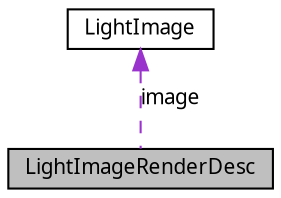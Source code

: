 digraph G
{
  edge [fontname="FreeSans.ttf",fontsize=10,labelfontname="FreeSans.ttf",labelfontsize=10];
  node [fontname="FreeSans.ttf",fontsize=10,shape=record];
  Node1 [label="LightImageRenderDesc",height=0.2,width=0.4,color="black", fillcolor="grey75", style="filled" fontcolor="black"];
  Node2 -> Node1 [dir=back,color="darkorchid3",fontsize=10,style="dashed",label="image",fontname="FreeSans.ttf"];
  Node2 [label="LightImage",height=0.2,width=0.4,color="black", fillcolor="white", style="filled",URL="$class_light_image.html"];
}
